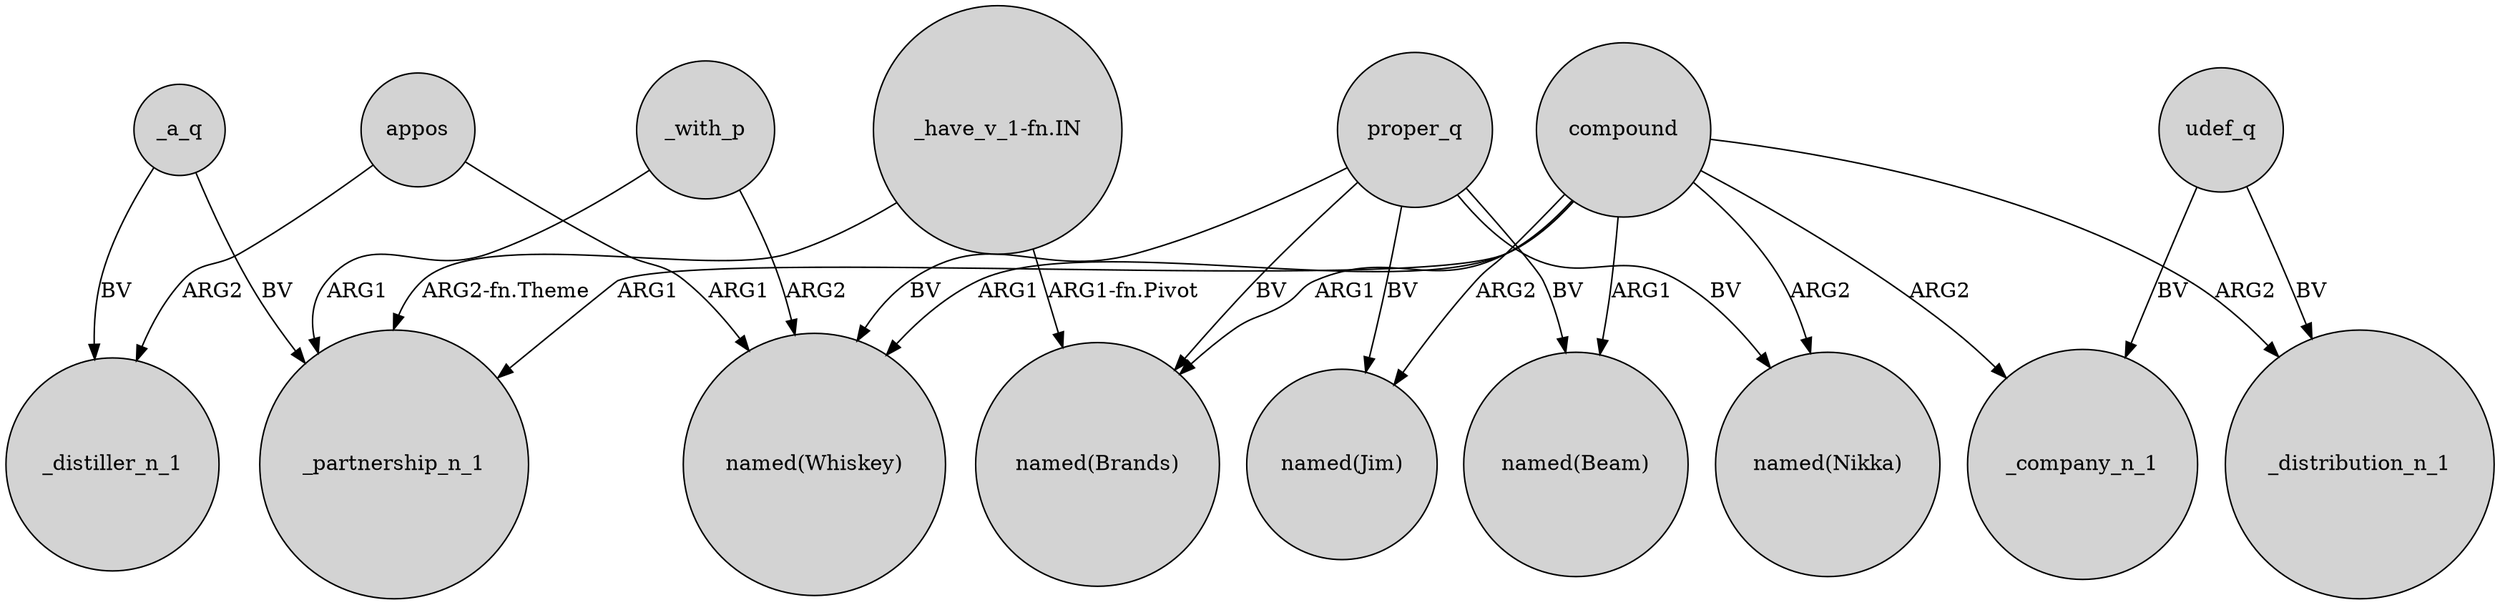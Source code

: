 digraph {
	node [shape=circle style=filled]
	proper_q -> "named(Whiskey)" [label=BV]
	compound -> "named(Brands)" [label=ARG1]
	compound -> _distribution_n_1 [label=ARG2]
	_a_q -> _distiller_n_1 [label=BV]
	compound -> _company_n_1 [label=ARG2]
	compound -> "named(Whiskey)" [label=ARG1]
	proper_q -> "named(Jim)" [label=BV]
	udef_q -> _distribution_n_1 [label=BV]
	_with_p -> "named(Whiskey)" [label=ARG2]
	proper_q -> "named(Beam)" [label=BV]
	compound -> "named(Jim)" [label=ARG2]
	_a_q -> _partnership_n_1 [label=BV]
	compound -> "named(Beam)" [label=ARG1]
	proper_q -> "named(Nikka)" [label=BV]
	"_have_v_1-fn.IN" -> "named(Brands)" [label="ARG1-fn.Pivot"]
	compound -> _partnership_n_1 [label=ARG1]
	appos -> "named(Whiskey)" [label=ARG1]
	"_have_v_1-fn.IN" -> _partnership_n_1 [label="ARG2-fn.Theme"]
	_with_p -> _partnership_n_1 [label=ARG1]
	appos -> _distiller_n_1 [label=ARG2]
	udef_q -> _company_n_1 [label=BV]
	proper_q -> "named(Brands)" [label=BV]
	compound -> "named(Nikka)" [label=ARG2]
}
